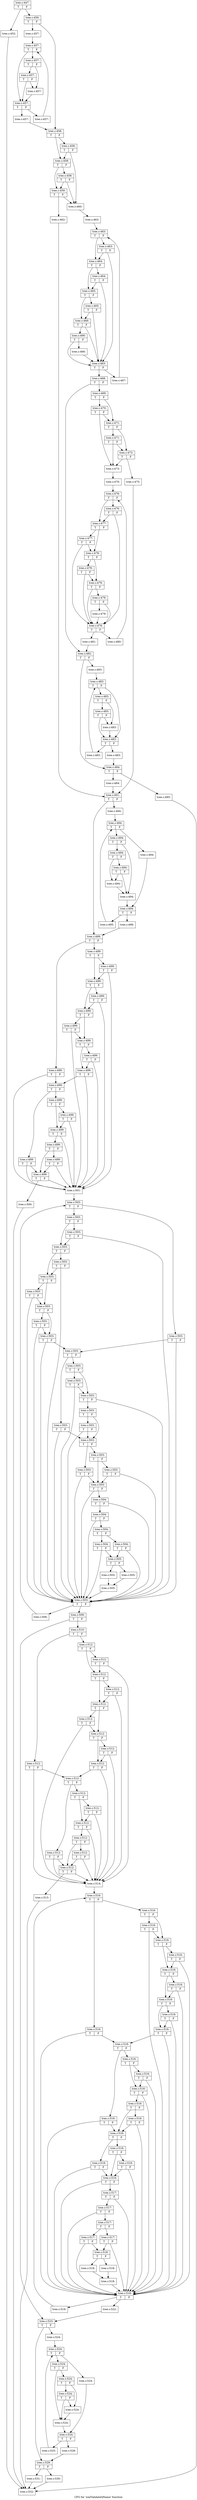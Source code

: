 digraph "CFG for 'xmlValidateQName' function" {
	label="CFG for 'xmlValidateQName' function";

	Node0x55ad0b8f94b0 [shape=record,label="{tree.c:447:|{<s0>T|<s1>F}}"];
	Node0x55ad0b8f94b0 -> Node0x55ad0b9396b0;
	Node0x55ad0b8f94b0 -> Node0x55ad0b939700;
	Node0x55ad0b9396b0 [shape=record,label="{tree.c:452:}"];
	Node0x55ad0b9396b0 -> Node0x55ad0b937bc0;
	Node0x55ad0b939700 [shape=record,label="{tree.c:456:|{<s0>T|<s1>F}}"];
	Node0x55ad0b939700 -> Node0x55ad0b939b30;
	Node0x55ad0b939700 -> Node0x55ad0b939b80;
	Node0x55ad0b939b30 [shape=record,label="{tree.c:457:}"];
	Node0x55ad0b939b30 -> Node0x55ad0b939da0;
	Node0x55ad0b939da0 [shape=record,label="{tree.c:457:|{<s0>T|<s1>F}}"];
	Node0x55ad0b939da0 -> Node0x55ad0b93a040;
	Node0x55ad0b939da0 -> Node0x55ad0b93a0e0;
	Node0x55ad0b93a0e0 [shape=record,label="{tree.c:457:|{<s0>T|<s1>F}}"];
	Node0x55ad0b93a0e0 -> Node0x55ad0b93a340;
	Node0x55ad0b93a0e0 -> Node0x55ad0b93a090;
	Node0x55ad0b93a340 [shape=record,label="{tree.c:457:|{<s0>T|<s1>F}}"];
	Node0x55ad0b93a340 -> Node0x55ad0b93a040;
	Node0x55ad0b93a340 -> Node0x55ad0b93a090;
	Node0x55ad0b93a090 [shape=record,label="{tree.c:457:}"];
	Node0x55ad0b93a090 -> Node0x55ad0b93a040;
	Node0x55ad0b93a040 [shape=record,label="{tree.c:457:|{<s0>T|<s1>F}}"];
	Node0x55ad0b93a040 -> Node0x55ad0b93a770;
	Node0x55ad0b93a040 -> Node0x55ad0b939fc0;
	Node0x55ad0b93a770 [shape=record,label="{tree.c:457:}"];
	Node0x55ad0b93a770 -> Node0x55ad0b939da0;
	Node0x55ad0b939fc0 [shape=record,label="{tree.c:457:}"];
	Node0x55ad0b939fc0 -> Node0x55ad0b939b80;
	Node0x55ad0b939b80 [shape=record,label="{tree.c:458:|{<s0>T|<s1>F}}"];
	Node0x55ad0b939b80 -> Node0x55ad0b93af40;
	Node0x55ad0b939b80 -> Node0x55ad0b93aec0;
	Node0x55ad0b93af40 [shape=record,label="{tree.c:458:|{<s0>T|<s1>F}}"];
	Node0x55ad0b93af40 -> Node0x55ad0b93ad50;
	Node0x55ad0b93af40 -> Node0x55ad0b93aec0;
	Node0x55ad0b93aec0 [shape=record,label="{tree.c:458:|{<s0>T|<s1>F}}"];
	Node0x55ad0b93aec0 -> Node0x55ad0b9334f0;
	Node0x55ad0b93aec0 -> Node0x55ad0b93ae40;
	Node0x55ad0b9334f0 [shape=record,label="{tree.c:458:|{<s0>T|<s1>F}}"];
	Node0x55ad0b9334f0 -> Node0x55ad0b93ad50;
	Node0x55ad0b9334f0 -> Node0x55ad0b93ae40;
	Node0x55ad0b93ae40 [shape=record,label="{tree.c:459:|{<s0>T|<s1>F}}"];
	Node0x55ad0b93ae40 -> Node0x55ad0b93ad50;
	Node0x55ad0b93ae40 -> Node0x55ad0b93adf0;
	Node0x55ad0b93ad50 [shape=record,label="{tree.c:460:}"];
	Node0x55ad0b93ad50 -> Node0x55ad0b93ada0;
	Node0x55ad0b93adf0 [shape=record,label="{tree.c:462:}"];
	Node0x55ad0b93adf0 -> Node0x55ad0b934850;
	Node0x55ad0b93ada0 [shape=record,label="{tree.c:463:}"];
	Node0x55ad0b93ada0 -> Node0x55ad0b934990;
	Node0x55ad0b934990 [shape=record,label="{tree.c:463:|{<s0>T|<s1>F}}"];
	Node0x55ad0b934990 -> Node0x55ad0b934ed0;
	Node0x55ad0b934990 -> Node0x55ad0b934e50;
	Node0x55ad0b934ed0 [shape=record,label="{tree.c:463:|{<s0>T|<s1>F}}"];
	Node0x55ad0b934ed0 -> Node0x55ad0b934c30;
	Node0x55ad0b934ed0 -> Node0x55ad0b934e50;
	Node0x55ad0b934e50 [shape=record,label="{tree.c:464:|{<s0>T|<s1>F}}"];
	Node0x55ad0b934e50 -> Node0x55ad0b935490;
	Node0x55ad0b934e50 -> Node0x55ad0b934dd0;
	Node0x55ad0b935490 [shape=record,label="{tree.c:464:|{<s0>T|<s1>F}}"];
	Node0x55ad0b935490 -> Node0x55ad0b934c30;
	Node0x55ad0b935490 -> Node0x55ad0b934dd0;
	Node0x55ad0b934dd0 [shape=record,label="{tree.c:465:|{<s0>T|<s1>F}}"];
	Node0x55ad0b934dd0 -> Node0x55ad0b935af0;
	Node0x55ad0b934dd0 -> Node0x55ad0b934d50;
	Node0x55ad0b935af0 [shape=record,label="{tree.c:465:|{<s0>T|<s1>F}}"];
	Node0x55ad0b935af0 -> Node0x55ad0b934c30;
	Node0x55ad0b935af0 -> Node0x55ad0b934d50;
	Node0x55ad0b934d50 [shape=record,label="{tree.c:466:|{<s0>T|<s1>F}}"];
	Node0x55ad0b934d50 -> Node0x55ad0b934c30;
	Node0x55ad0b934d50 -> Node0x55ad0b934cd0;
	Node0x55ad0b934cd0 [shape=record,label="{tree.c:466:|{<s0>T|<s1>F}}"];
	Node0x55ad0b934cd0 -> Node0x55ad0b934c30;
	Node0x55ad0b934cd0 -> Node0x55ad0b934c80;
	Node0x55ad0b934c80 [shape=record,label="{tree.c:466:}"];
	Node0x55ad0b934c80 -> Node0x55ad0b934c30;
	Node0x55ad0b934c30 [shape=record,label="{tree.c:463:|{<s0>T|<s1>F}}"];
	Node0x55ad0b934c30 -> Node0x55ad0b936730;
	Node0x55ad0b934c30 -> Node0x55ad0b934bb0;
	Node0x55ad0b936730 [shape=record,label="{tree.c:467:}"];
	Node0x55ad0b936730 -> Node0x55ad0b934990;
	Node0x55ad0b934bb0 [shape=record,label="{tree.c:468:|{<s0>T|<s1>F}}"];
	Node0x55ad0b934bb0 -> Node0x55ad0b936e10;
	Node0x55ad0b934bb0 -> Node0x55ad0b936e60;
	Node0x55ad0b936e10 [shape=record,label="{tree.c:469:|{<s0>T|<s1>F}}"];
	Node0x55ad0b936e10 -> Node0x55ad0b925560;
	Node0x55ad0b936e10 -> Node0x55ad0b9254e0;
	Node0x55ad0b925560 [shape=record,label="{tree.c:470:|{<s0>T|<s1>F}}"];
	Node0x55ad0b925560 -> Node0x55ad0b925370;
	Node0x55ad0b925560 -> Node0x55ad0b9254e0;
	Node0x55ad0b9254e0 [shape=record,label="{tree.c:471:|{<s0>T|<s1>F}}"];
	Node0x55ad0b9254e0 -> Node0x55ad0b925c20;
	Node0x55ad0b9254e0 -> Node0x55ad0b925460;
	Node0x55ad0b925c20 [shape=record,label="{tree.c:471:|{<s0>T|<s1>F}}"];
	Node0x55ad0b925c20 -> Node0x55ad0b925370;
	Node0x55ad0b925c20 -> Node0x55ad0b925460;
	Node0x55ad0b925460 [shape=record,label="{tree.c:472:|{<s0>T|<s1>F}}"];
	Node0x55ad0b925460 -> Node0x55ad0b925370;
	Node0x55ad0b925460 -> Node0x55ad0b925410;
	Node0x55ad0b925370 [shape=record,label="{tree.c:473:}"];
	Node0x55ad0b925370 -> Node0x55ad0b9253c0;
	Node0x55ad0b925410 [shape=record,label="{tree.c:475:}"];
	Node0x55ad0b925410 -> Node0x55ad0b934850;
	Node0x55ad0b9253c0 [shape=record,label="{tree.c:476:}"];
	Node0x55ad0b9253c0 -> Node0x55ad0b926860;
	Node0x55ad0b926860 [shape=record,label="{tree.c:476:|{<s0>T|<s1>F}}"];
	Node0x55ad0b926860 -> Node0x55ad0b926da0;
	Node0x55ad0b926860 -> Node0x55ad0b926d20;
	Node0x55ad0b926da0 [shape=record,label="{tree.c:476:|{<s0>T|<s1>F}}"];
	Node0x55ad0b926da0 -> Node0x55ad0b926b00;
	Node0x55ad0b926da0 -> Node0x55ad0b926d20;
	Node0x55ad0b926d20 [shape=record,label="{tree.c:477:|{<s0>T|<s1>F}}"];
	Node0x55ad0b926d20 -> Node0x55ad0b927360;
	Node0x55ad0b926d20 -> Node0x55ad0b926ca0;
	Node0x55ad0b927360 [shape=record,label="{tree.c:477:|{<s0>T|<s1>F}}"];
	Node0x55ad0b927360 -> Node0x55ad0b926b00;
	Node0x55ad0b927360 -> Node0x55ad0b926ca0;
	Node0x55ad0b926ca0 [shape=record,label="{tree.c:478:|{<s0>T|<s1>F}}"];
	Node0x55ad0b926ca0 -> Node0x55ad0b9279c0;
	Node0x55ad0b926ca0 -> Node0x55ad0b926c20;
	Node0x55ad0b9279c0 [shape=record,label="{tree.c:478:|{<s0>T|<s1>F}}"];
	Node0x55ad0b9279c0 -> Node0x55ad0b926b00;
	Node0x55ad0b9279c0 -> Node0x55ad0b926c20;
	Node0x55ad0b926c20 [shape=record,label="{tree.c:479:|{<s0>T|<s1>F}}"];
	Node0x55ad0b926c20 -> Node0x55ad0b926b00;
	Node0x55ad0b926c20 -> Node0x55ad0b926ba0;
	Node0x55ad0b926ba0 [shape=record,label="{tree.c:479:|{<s0>T|<s1>F}}"];
	Node0x55ad0b926ba0 -> Node0x55ad0b926b00;
	Node0x55ad0b926ba0 -> Node0x55ad0b926b50;
	Node0x55ad0b926b50 [shape=record,label="{tree.c:479:}"];
	Node0x55ad0b926b50 -> Node0x55ad0b926b00;
	Node0x55ad0b926b00 [shape=record,label="{tree.c:476:|{<s0>T|<s1>F}}"];
	Node0x55ad0b926b00 -> Node0x55ad0b928600;
	Node0x55ad0b926b00 -> Node0x55ad0b926a80;
	Node0x55ad0b928600 [shape=record,label="{tree.c:480:}"];
	Node0x55ad0b928600 -> Node0x55ad0b926860;
	Node0x55ad0b926a80 [shape=record,label="{tree.c:481:}"];
	Node0x55ad0b926a80 -> Node0x55ad0b936e60;
	Node0x55ad0b936e60 [shape=record,label="{tree.c:482:|{<s0>T|<s1>F}}"];
	Node0x55ad0b936e60 -> Node0x55ad0b928e30;
	Node0x55ad0b936e60 -> Node0x55ad0b928e80;
	Node0x55ad0b928e30 [shape=record,label="{tree.c:483:}"];
	Node0x55ad0b928e30 -> Node0x55ad0b9290a0;
	Node0x55ad0b9290a0 [shape=record,label="{tree.c:483:|{<s0>T|<s1>F}}"];
	Node0x55ad0b9290a0 -> Node0x55ad0b929340;
	Node0x55ad0b9290a0 -> Node0x55ad0b9293e0;
	Node0x55ad0b9293e0 [shape=record,label="{tree.c:483:|{<s0>T|<s1>F}}"];
	Node0x55ad0b9293e0 -> Node0x55ad0b929640;
	Node0x55ad0b9293e0 -> Node0x55ad0b929390;
	Node0x55ad0b929640 [shape=record,label="{tree.c:483:|{<s0>T|<s1>F}}"];
	Node0x55ad0b929640 -> Node0x55ad0b929340;
	Node0x55ad0b929640 -> Node0x55ad0b929390;
	Node0x55ad0b929390 [shape=record,label="{tree.c:483:}"];
	Node0x55ad0b929390 -> Node0x55ad0b929340;
	Node0x55ad0b929340 [shape=record,label="{tree.c:483:|{<s0>T|<s1>F}}"];
	Node0x55ad0b929340 -> Node0x55ad0b929a70;
	Node0x55ad0b929340 -> Node0x55ad0b9292c0;
	Node0x55ad0b929a70 [shape=record,label="{tree.c:483:}"];
	Node0x55ad0b929a70 -> Node0x55ad0b9290a0;
	Node0x55ad0b9292c0 [shape=record,label="{tree.c:483:}"];
	Node0x55ad0b9292c0 -> Node0x55ad0b928e80;
	Node0x55ad0b928e80 [shape=record,label="{tree.c:484:|{<s0>T|<s1>F}}"];
	Node0x55ad0b928e80 -> Node0x55ad0b92a050;
	Node0x55ad0b928e80 -> Node0x55ad0b92a0a0;
	Node0x55ad0b92a050 [shape=record,label="{tree.c:485:}"];
	Node0x55ad0b92a050 -> Node0x55ad0b937bc0;
	Node0x55ad0b92a0a0 [shape=record,label="{tree.c:484:}"];
	Node0x55ad0b92a0a0 -> Node0x55ad0b934850;
	Node0x55ad0b934850 [shape=record,label="{tree.c:491:|{<s0>T|<s1>F}}"];
	Node0x55ad0b934850 -> Node0x55ad0b92aa20;
	Node0x55ad0b934850 -> Node0x55ad0b92aa70;
	Node0x55ad0b92aa20 [shape=record,label="{tree.c:494:}"];
	Node0x55ad0b92aa20 -> Node0x55ad0b92ad00;
	Node0x55ad0b92ad00 [shape=record,label="{tree.c:494:|{<s0>T|<s1>F}}"];
	Node0x55ad0b92ad00 -> Node0x55ad0b92afa0;
	Node0x55ad0b92ad00 -> Node0x55ad0b92aff0;
	Node0x55ad0b92afa0 [shape=record,label="{tree.c:494:|{<s0>T|<s1>F}}"];
	Node0x55ad0b92afa0 -> Node0x55ad0b92b1e0;
	Node0x55ad0b92afa0 -> Node0x55ad0b92b280;
	Node0x55ad0b92b280 [shape=record,label="{tree.c:494:|{<s0>T|<s1>F}}"];
	Node0x55ad0b92b280 -> Node0x55ad0b92b3c0;
	Node0x55ad0b92b280 -> Node0x55ad0b92b230;
	Node0x55ad0b92b3c0 [shape=record,label="{tree.c:494:|{<s0>T|<s1>F}}"];
	Node0x55ad0b92b3c0 -> Node0x55ad0b92b1e0;
	Node0x55ad0b92b3c0 -> Node0x55ad0b92b230;
	Node0x55ad0b92b230 [shape=record,label="{tree.c:494:}"];
	Node0x55ad0b92b230 -> Node0x55ad0b92b1e0;
	Node0x55ad0b92b1e0 [shape=record,label="{tree.c:494:}"];
	Node0x55ad0b92b1e0 -> Node0x55ad0b92b040;
	Node0x55ad0b92aff0 [shape=record,label="{tree.c:494:}"];
	Node0x55ad0b92aff0 -> Node0x55ad0b92b040;
	Node0x55ad0b92b040 [shape=record,label="{tree.c:494:|{<s0>T|<s1>F}}"];
	Node0x55ad0b92b040 -> Node0x55ad0b92baf0;
	Node0x55ad0b92b040 -> Node0x55ad0b92af20;
	Node0x55ad0b92baf0 [shape=record,label="{tree.c:495:}"];
	Node0x55ad0b92baf0 -> Node0x55ad0b92ad00;
	Node0x55ad0b92af20 [shape=record,label="{tree.c:498:}"];
	Node0x55ad0b92af20 -> Node0x55ad0b92aa70;
	Node0x55ad0b92aa70 [shape=record,label="{tree.c:499:|{<s0>T|<s1>F}}"];
	Node0x55ad0b92aa70 -> Node0x55ad0b92c4c0;
	Node0x55ad0b92aa70 -> Node0x55ad0b92c510;
	Node0x55ad0b92c4c0 [shape=record,label="{tree.c:499:|{<s0>T|<s1>F}}"];
	Node0x55ad0b92c4c0 -> Node0x55ad0b92c870;
	Node0x55ad0b92c4c0 -> Node0x55ad0b92c820;
	Node0x55ad0b92c870 [shape=record,label="{tree.c:499:|{<s0>T|<s1>F}}"];
	Node0x55ad0b92c870 -> Node0x55ad0b92c370;
	Node0x55ad0b92c870 -> Node0x55ad0b92c820;
	Node0x55ad0b92c820 [shape=record,label="{tree.c:499:|{<s0>T|<s1>F}}"];
	Node0x55ad0b92c820 -> Node0x55ad0b92cba0;
	Node0x55ad0b92c820 -> Node0x55ad0b92c7d0;
	Node0x55ad0b92cba0 [shape=record,label="{tree.c:499:|{<s0>T|<s1>F}}"];
	Node0x55ad0b92cba0 -> Node0x55ad0b92c370;
	Node0x55ad0b92cba0 -> Node0x55ad0b92c7d0;
	Node0x55ad0b92c7d0 [shape=record,label="{tree.c:499:|{<s0>T|<s1>F}}"];
	Node0x55ad0b92c7d0 -> Node0x55ad0b92ced0;
	Node0x55ad0b92c7d0 -> Node0x55ad0b92c780;
	Node0x55ad0b92ced0 [shape=record,label="{tree.c:499:|{<s0>T|<s1>F}}"];
	Node0x55ad0b92ced0 -> Node0x55ad0b92c370;
	Node0x55ad0b92ced0 -> Node0x55ad0b92c780;
	Node0x55ad0b92c780 [shape=record,label="{tree.c:499:|{<s0>T|<s1>F}}"];
	Node0x55ad0b92c780 -> Node0x55ad0b92d200;
	Node0x55ad0b92c780 -> Node0x55ad0b92c730;
	Node0x55ad0b92d200 [shape=record,label="{tree.c:499:|{<s0>T|<s1>F}}"];
	Node0x55ad0b92d200 -> Node0x55ad0b92c370;
	Node0x55ad0b92d200 -> Node0x55ad0b92c730;
	Node0x55ad0b92c730 [shape=record,label="{tree.c:499:|{<s0>T|<s1>F}}"];
	Node0x55ad0b92c730 -> Node0x55ad0b92c370;
	Node0x55ad0b92c730 -> Node0x55ad0b92c440;
	Node0x55ad0b92c510 [shape=record,label="{tree.c:499:|{<s0>T|<s1>F}}"];
	Node0x55ad0b92c510 -> Node0x55ad0b92c370;
	Node0x55ad0b92c510 -> Node0x55ad0b92c440;
	Node0x55ad0b92c440 [shape=record,label="{tree.c:499:|{<s0>T|<s1>F}}"];
	Node0x55ad0b92c440 -> Node0x55ad0b92d7b0;
	Node0x55ad0b92c440 -> Node0x55ad0b92d800;
	Node0x55ad0b92d7b0 [shape=record,label="{tree.c:499:|{<s0>T|<s1>F}}"];
	Node0x55ad0b92d7b0 -> Node0x55ad0b92c370;
	Node0x55ad0b92d7b0 -> Node0x55ad0b92c3c0;
	Node0x55ad0b92d800 [shape=record,label="{tree.c:499:|{<s0>T|<s1>F}}"];
	Node0x55ad0b92d800 -> Node0x55ad0b92db50;
	Node0x55ad0b92d800 -> Node0x55ad0b92db00;
	Node0x55ad0b92db50 [shape=record,label="{tree.c:499:|{<s0>T|<s1>F}}"];
	Node0x55ad0b92db50 -> Node0x55ad0b92c370;
	Node0x55ad0b92db50 -> Node0x55ad0b92db00;
	Node0x55ad0b92db00 [shape=record,label="{tree.c:499:|{<s0>T|<s1>F}}"];
	Node0x55ad0b92db00 -> Node0x55ad0b92c370;
	Node0x55ad0b92db00 -> Node0x55ad0b92dab0;
	Node0x55ad0b92dab0 [shape=record,label="{tree.c:499:|{<s0>T|<s1>F}}"];
	Node0x55ad0b92dab0 -> Node0x55ad0b92dff0;
	Node0x55ad0b92dab0 -> Node0x55ad0b92c3c0;
	Node0x55ad0b92dff0 [shape=record,label="{tree.c:499:|{<s0>T|<s1>F}}"];
	Node0x55ad0b92dff0 -> Node0x55ad0b92c370;
	Node0x55ad0b92dff0 -> Node0x55ad0b92c3c0;
	Node0x55ad0b92c3c0 [shape=record,label="{tree.c:499:|{<s0>T|<s1>F}}"];
	Node0x55ad0b92c3c0 -> Node0x55ad0b92c320;
	Node0x55ad0b92c3c0 -> Node0x55ad0b92c370;
	Node0x55ad0b92c320 [shape=record,label="{tree.c:500:}"];
	Node0x55ad0b92c320 -> Node0x55ad0b937bc0;
	Node0x55ad0b92c370 [shape=record,label="{tree.c:501:}"];
	Node0x55ad0b92c370 -> Node0x55ad0b8fb180;
	Node0x55ad0b8fb180 [shape=record,label="{tree.c:503:|{<s0>T|<s1>F}}"];
	Node0x55ad0b8fb180 -> Node0x55ad0b8fb7c0;
	Node0x55ad0b8fb180 -> Node0x55ad0b8fb810;
	Node0x55ad0b8fb7c0 [shape=record,label="{tree.c:503:|{<s0>T|<s1>F}}"];
	Node0x55ad0b8fb7c0 -> Node0x55ad0b8fbaf0;
	Node0x55ad0b8fb7c0 -> Node0x55ad0b8fbaa0;
	Node0x55ad0b8fbaf0 [shape=record,label="{tree.c:503:|{<s0>T|<s1>F}}"];
	Node0x55ad0b8fbaf0 -> Node0x55ad0b8fb420;
	Node0x55ad0b8fbaf0 -> Node0x55ad0b8fbaa0;
	Node0x55ad0b8fbaa0 [shape=record,label="{tree.c:503:|{<s0>T|<s1>F}}"];
	Node0x55ad0b8fbaa0 -> Node0x55ad0b8fbda0;
	Node0x55ad0b8fbaa0 -> Node0x55ad0b8fba50;
	Node0x55ad0b8fbda0 [shape=record,label="{tree.c:503:|{<s0>T|<s1>F}}"];
	Node0x55ad0b8fbda0 -> Node0x55ad0b8fb420;
	Node0x55ad0b8fbda0 -> Node0x55ad0b8fba50;
	Node0x55ad0b8fba50 [shape=record,label="{tree.c:503:|{<s0>T|<s1>F}}"];
	Node0x55ad0b8fba50 -> Node0x55ad0b8fc0d0;
	Node0x55ad0b8fba50 -> Node0x55ad0b8fba00;
	Node0x55ad0b8fc0d0 [shape=record,label="{tree.c:503:|{<s0>T|<s1>F}}"];
	Node0x55ad0b8fc0d0 -> Node0x55ad0b8fb420;
	Node0x55ad0b8fc0d0 -> Node0x55ad0b8fba00;
	Node0x55ad0b8fba00 [shape=record,label="{tree.c:503:|{<s0>T|<s1>F}}"];
	Node0x55ad0b8fba00 -> Node0x55ad0b8fc400;
	Node0x55ad0b8fba00 -> Node0x55ad0b8fb9b0;
	Node0x55ad0b8fc400 [shape=record,label="{tree.c:503:|{<s0>T|<s1>F}}"];
	Node0x55ad0b8fc400 -> Node0x55ad0b8fb420;
	Node0x55ad0b8fc400 -> Node0x55ad0b8fb9b0;
	Node0x55ad0b8fb9b0 [shape=record,label="{tree.c:503:|{<s0>T|<s1>F}}"];
	Node0x55ad0b8fb9b0 -> Node0x55ad0b8fb420;
	Node0x55ad0b8fb9b0 -> Node0x55ad0b8fb740;
	Node0x55ad0b8fb810 [shape=record,label="{tree.c:503:|{<s0>T|<s1>F}}"];
	Node0x55ad0b8fb810 -> Node0x55ad0b8fb420;
	Node0x55ad0b8fb810 -> Node0x55ad0b8fb740;
	Node0x55ad0b8fb740 [shape=record,label="{tree.c:503:|{<s0>T|<s1>F}}"];
	Node0x55ad0b8fb740 -> Node0x55ad0b8fc9b0;
	Node0x55ad0b8fb740 -> Node0x55ad0b8fca00;
	Node0x55ad0b8fc9b0 [shape=record,label="{tree.c:503:|{<s0>T|<s1>F}}"];
	Node0x55ad0b8fc9b0 -> Node0x55ad0b8fb420;
	Node0x55ad0b8fc9b0 -> Node0x55ad0b8fb6c0;
	Node0x55ad0b8fca00 [shape=record,label="{tree.c:503:|{<s0>T|<s1>F}}"];
	Node0x55ad0b8fca00 -> Node0x55ad0b8fcd50;
	Node0x55ad0b8fca00 -> Node0x55ad0b8fcd00;
	Node0x55ad0b8fcd50 [shape=record,label="{tree.c:503:|{<s0>T|<s1>F}}"];
	Node0x55ad0b8fcd50 -> Node0x55ad0b8fb420;
	Node0x55ad0b8fcd50 -> Node0x55ad0b8fcd00;
	Node0x55ad0b8fcd00 [shape=record,label="{tree.c:503:|{<s0>T|<s1>F}}"];
	Node0x55ad0b8fcd00 -> Node0x55ad0b8fb420;
	Node0x55ad0b8fcd00 -> Node0x55ad0b8fccb0;
	Node0x55ad0b8fccb0 [shape=record,label="{tree.c:503:|{<s0>T|<s1>F}}"];
	Node0x55ad0b8fccb0 -> Node0x55ad0b93b8c0;
	Node0x55ad0b8fccb0 -> Node0x55ad0b8fb6c0;
	Node0x55ad0b93b8c0 [shape=record,label="{tree.c:503:|{<s0>T|<s1>F}}"];
	Node0x55ad0b93b8c0 -> Node0x55ad0b8fb420;
	Node0x55ad0b93b8c0 -> Node0x55ad0b8fb6c0;
	Node0x55ad0b8fb6c0 [shape=record,label="{tree.c:503:|{<s0>T|<s1>F}}"];
	Node0x55ad0b8fb6c0 -> Node0x55ad0b93bbf0;
	Node0x55ad0b8fb6c0 -> Node0x55ad0b93bc40;
	Node0x55ad0b93bbf0 [shape=record,label="{tree.c:503:|{<s0>T|<s1>F}}"];
	Node0x55ad0b93bbf0 -> Node0x55ad0b93be30;
	Node0x55ad0b93bbf0 -> Node0x55ad0b8fb640;
	Node0x55ad0b93be30 [shape=record,label="{tree.c:503:|{<s0>T|<s1>F}}"];
	Node0x55ad0b93be30 -> Node0x55ad0b8fb420;
	Node0x55ad0b93be30 -> Node0x55ad0b8fb640;
	Node0x55ad0b93bc40 [shape=record,label="{tree.c:503:|{<s0>T|<s1>F}}"];
	Node0x55ad0b93bc40 -> Node0x55ad0b8fb420;
	Node0x55ad0b93bc40 -> Node0x55ad0b8fb640;
	Node0x55ad0b8fb640 [shape=record,label="{tree.c:503:|{<s0>T|<s1>F}}"];
	Node0x55ad0b8fb640 -> Node0x55ad0b8fb420;
	Node0x55ad0b8fb640 -> Node0x55ad0b8fb5c0;
	Node0x55ad0b8fb5c0 [shape=record,label="{tree.c:504:|{<s0>T|<s1>F}}"];
	Node0x55ad0b8fb5c0 -> Node0x55ad0b8fb420;
	Node0x55ad0b8fb5c0 -> Node0x55ad0b8fb540;
	Node0x55ad0b8fb540 [shape=record,label="{tree.c:504:|{<s0>T|<s1>F}}"];
	Node0x55ad0b8fb540 -> Node0x55ad0b8fb420;
	Node0x55ad0b8fb540 -> Node0x55ad0b8fb4c0;
	Node0x55ad0b8fb4c0 [shape=record,label="{tree.c:504:|{<s0>T|<s1>F}}"];
	Node0x55ad0b8fb4c0 -> Node0x55ad0b93c8d0;
	Node0x55ad0b8fb4c0 -> Node0x55ad0b93c920;
	Node0x55ad0b93c8d0 [shape=record,label="{tree.c:504:|{<s0>T|<s1>F}}"];
	Node0x55ad0b93c8d0 -> Node0x55ad0b8fb420;
	Node0x55ad0b93c8d0 -> Node0x55ad0b8fb470;
	Node0x55ad0b93c920 [shape=record,label="{tree.c:504:|{<s0>T|<s1>F}}"];
	Node0x55ad0b93c920 -> Node0x55ad0b8fb420;
	Node0x55ad0b93c920 -> Node0x55ad0b8fb470;
	Node0x55ad0b8fb470 [shape=record,label="{tree.c:505:|{<s0>T|<s1>F}}"];
	Node0x55ad0b8fb470 -> Node0x55ad0b93cd10;
	Node0x55ad0b8fb470 -> Node0x55ad0b93d1d0;
	Node0x55ad0b93cd10 [shape=record,label="{tree.c:505:}"];
	Node0x55ad0b93cd10 -> Node0x55ad0b93d220;
	Node0x55ad0b93d1d0 [shape=record,label="{tree.c:505:}"];
	Node0x55ad0b93d1d0 -> Node0x55ad0b93d220;
	Node0x55ad0b93d220 [shape=record,label="{tree.c:505:}"];
	Node0x55ad0b93d220 -> Node0x55ad0b8fb420;
	Node0x55ad0b8fb420 [shape=record,label="{tree.c:503:|{<s0>T|<s1>F}}"];
	Node0x55ad0b8fb420 -> Node0x55ad0b93d7a0;
	Node0x55ad0b8fb420 -> Node0x55ad0b8fb3a0;
	Node0x55ad0b93d7a0 [shape=record,label="{tree.c:506:}"];
	Node0x55ad0b93d7a0 -> Node0x55ad0b8fb180;
	Node0x55ad0b8fb3a0 [shape=record,label="{tree.c:509:|{<s0>T|<s1>F}}"];
	Node0x55ad0b8fb3a0 -> Node0x55ad0b93deb0;
	Node0x55ad0b8fb3a0 -> Node0x55ad0b93df00;
	Node0x55ad0b93deb0 [shape=record,label="{tree.c:510:|{<s0>T|<s1>F}}"];
	Node0x55ad0b93deb0 -> Node0x55ad0b93e8f0;
	Node0x55ad0b93deb0 -> Node0x55ad0b93e940;
	Node0x55ad0b93e8f0 [shape=record,label="{tree.c:512:|{<s0>T|<s1>F}}"];
	Node0x55ad0b93e8f0 -> Node0x55ad0b93eca0;
	Node0x55ad0b93e8f0 -> Node0x55ad0b93ec50;
	Node0x55ad0b93eca0 [shape=record,label="{tree.c:512:|{<s0>T|<s1>F}}"];
	Node0x55ad0b93eca0 -> Node0x55ad0b93e7a0;
	Node0x55ad0b93eca0 -> Node0x55ad0b93ec50;
	Node0x55ad0b93ec50 [shape=record,label="{tree.c:512:|{<s0>T|<s1>F}}"];
	Node0x55ad0b93ec50 -> Node0x55ad0b93efd0;
	Node0x55ad0b93ec50 -> Node0x55ad0b93ec00;
	Node0x55ad0b93efd0 [shape=record,label="{tree.c:512:|{<s0>T|<s1>F}}"];
	Node0x55ad0b93efd0 -> Node0x55ad0b93e7a0;
	Node0x55ad0b93efd0 -> Node0x55ad0b93ec00;
	Node0x55ad0b93ec00 [shape=record,label="{tree.c:512:|{<s0>T|<s1>F}}"];
	Node0x55ad0b93ec00 -> Node0x55ad0b93f300;
	Node0x55ad0b93ec00 -> Node0x55ad0b93ebb0;
	Node0x55ad0b93f300 [shape=record,label="{tree.c:512:|{<s0>T|<s1>F}}"];
	Node0x55ad0b93f300 -> Node0x55ad0b93e7a0;
	Node0x55ad0b93f300 -> Node0x55ad0b93ebb0;
	Node0x55ad0b93ebb0 [shape=record,label="{tree.c:512:|{<s0>T|<s1>F}}"];
	Node0x55ad0b93ebb0 -> Node0x55ad0b93f630;
	Node0x55ad0b93ebb0 -> Node0x55ad0b93eb60;
	Node0x55ad0b93f630 [shape=record,label="{tree.c:512:|{<s0>T|<s1>F}}"];
	Node0x55ad0b93f630 -> Node0x55ad0b93e7a0;
	Node0x55ad0b93f630 -> Node0x55ad0b93eb60;
	Node0x55ad0b93eb60 [shape=record,label="{tree.c:512:|{<s0>T|<s1>F}}"];
	Node0x55ad0b93eb60 -> Node0x55ad0b93e7a0;
	Node0x55ad0b93eb60 -> Node0x55ad0b93e870;
	Node0x55ad0b93e940 [shape=record,label="{tree.c:512:|{<s0>T|<s1>F}}"];
	Node0x55ad0b93e940 -> Node0x55ad0b93e7a0;
	Node0x55ad0b93e940 -> Node0x55ad0b93e870;
	Node0x55ad0b93e870 [shape=record,label="{tree.c:512:|{<s0>T|<s1>F}}"];
	Node0x55ad0b93e870 -> Node0x55ad0b93fbe0;
	Node0x55ad0b93e870 -> Node0x55ad0b93fc30;
	Node0x55ad0b93fbe0 [shape=record,label="{tree.c:512:|{<s0>T|<s1>F}}"];
	Node0x55ad0b93fbe0 -> Node0x55ad0b93e7a0;
	Node0x55ad0b93fbe0 -> Node0x55ad0b93e7f0;
	Node0x55ad0b93fc30 [shape=record,label="{tree.c:512:|{<s0>T|<s1>F}}"];
	Node0x55ad0b93fc30 -> Node0x55ad0b93ff80;
	Node0x55ad0b93fc30 -> Node0x55ad0b93ff30;
	Node0x55ad0b93ff80 [shape=record,label="{tree.c:512:|{<s0>T|<s1>F}}"];
	Node0x55ad0b93ff80 -> Node0x55ad0b93e7a0;
	Node0x55ad0b93ff80 -> Node0x55ad0b93ff30;
	Node0x55ad0b93ff30 [shape=record,label="{tree.c:512:|{<s0>T|<s1>F}}"];
	Node0x55ad0b93ff30 -> Node0x55ad0b93e7a0;
	Node0x55ad0b93ff30 -> Node0x55ad0b93fee0;
	Node0x55ad0b93fee0 [shape=record,label="{tree.c:512:|{<s0>T|<s1>F}}"];
	Node0x55ad0b93fee0 -> Node0x55ad0b940420;
	Node0x55ad0b93fee0 -> Node0x55ad0b93e7f0;
	Node0x55ad0b940420 [shape=record,label="{tree.c:512:|{<s0>T|<s1>F}}"];
	Node0x55ad0b940420 -> Node0x55ad0b93e7a0;
	Node0x55ad0b940420 -> Node0x55ad0b93e7f0;
	Node0x55ad0b93e7f0 [shape=record,label="{tree.c:512:|{<s0>T|<s1>F}}"];
	Node0x55ad0b93e7f0 -> Node0x55ad0b93e750;
	Node0x55ad0b93e7f0 -> Node0x55ad0b93e7a0;
	Node0x55ad0b93e750 [shape=record,label="{tree.c:513:}"];
	Node0x55ad0b93e750 -> Node0x55ad0b937bc0;
	Node0x55ad0b93e7a0 [shape=record,label="{tree.c:514:}"];
	Node0x55ad0b93e7a0 -> Node0x55ad0b940fe0;
	Node0x55ad0b940fe0 [shape=record,label="{tree.c:516:|{<s0>T|<s1>F}}"];
	Node0x55ad0b940fe0 -> Node0x55ad0b941620;
	Node0x55ad0b940fe0 -> Node0x55ad0b941670;
	Node0x55ad0b941620 [shape=record,label="{tree.c:516:|{<s0>T|<s1>F}}"];
	Node0x55ad0b941620 -> Node0x55ad0b941950;
	Node0x55ad0b941620 -> Node0x55ad0b941900;
	Node0x55ad0b941950 [shape=record,label="{tree.c:516:|{<s0>T|<s1>F}}"];
	Node0x55ad0b941950 -> Node0x55ad0b941280;
	Node0x55ad0b941950 -> Node0x55ad0b941900;
	Node0x55ad0b941900 [shape=record,label="{tree.c:516:|{<s0>T|<s1>F}}"];
	Node0x55ad0b941900 -> Node0x55ad0b941c00;
	Node0x55ad0b941900 -> Node0x55ad0b9418b0;
	Node0x55ad0b941c00 [shape=record,label="{tree.c:516:|{<s0>T|<s1>F}}"];
	Node0x55ad0b941c00 -> Node0x55ad0b941280;
	Node0x55ad0b941c00 -> Node0x55ad0b9418b0;
	Node0x55ad0b9418b0 [shape=record,label="{tree.c:516:|{<s0>T|<s1>F}}"];
	Node0x55ad0b9418b0 -> Node0x55ad0b941f30;
	Node0x55ad0b9418b0 -> Node0x55ad0b941860;
	Node0x55ad0b941f30 [shape=record,label="{tree.c:516:|{<s0>T|<s1>F}}"];
	Node0x55ad0b941f30 -> Node0x55ad0b941280;
	Node0x55ad0b941f30 -> Node0x55ad0b941860;
	Node0x55ad0b941860 [shape=record,label="{tree.c:516:|{<s0>T|<s1>F}}"];
	Node0x55ad0b941860 -> Node0x55ad0b942260;
	Node0x55ad0b941860 -> Node0x55ad0b941810;
	Node0x55ad0b942260 [shape=record,label="{tree.c:516:|{<s0>T|<s1>F}}"];
	Node0x55ad0b942260 -> Node0x55ad0b941280;
	Node0x55ad0b942260 -> Node0x55ad0b941810;
	Node0x55ad0b941810 [shape=record,label="{tree.c:516:|{<s0>T|<s1>F}}"];
	Node0x55ad0b941810 -> Node0x55ad0b941280;
	Node0x55ad0b941810 -> Node0x55ad0b9415a0;
	Node0x55ad0b941670 [shape=record,label="{tree.c:516:|{<s0>T|<s1>F}}"];
	Node0x55ad0b941670 -> Node0x55ad0b941280;
	Node0x55ad0b941670 -> Node0x55ad0b9415a0;
	Node0x55ad0b9415a0 [shape=record,label="{tree.c:516:|{<s0>T|<s1>F}}"];
	Node0x55ad0b9415a0 -> Node0x55ad0b9428b0;
	Node0x55ad0b9415a0 -> Node0x55ad0b942900;
	Node0x55ad0b9428b0 [shape=record,label="{tree.c:516:|{<s0>T|<s1>F}}"];
	Node0x55ad0b9428b0 -> Node0x55ad0b941280;
	Node0x55ad0b9428b0 -> Node0x55ad0b941520;
	Node0x55ad0b942900 [shape=record,label="{tree.c:516:|{<s0>T|<s1>F}}"];
	Node0x55ad0b942900 -> Node0x55ad0b942c50;
	Node0x55ad0b942900 -> Node0x55ad0b942c00;
	Node0x55ad0b942c50 [shape=record,label="{tree.c:516:|{<s0>T|<s1>F}}"];
	Node0x55ad0b942c50 -> Node0x55ad0b941280;
	Node0x55ad0b942c50 -> Node0x55ad0b942c00;
	Node0x55ad0b942c00 [shape=record,label="{tree.c:516:|{<s0>T|<s1>F}}"];
	Node0x55ad0b942c00 -> Node0x55ad0b941280;
	Node0x55ad0b942c00 -> Node0x55ad0b942bb0;
	Node0x55ad0b942bb0 [shape=record,label="{tree.c:516:|{<s0>T|<s1>F}}"];
	Node0x55ad0b942bb0 -> Node0x55ad0b9430f0;
	Node0x55ad0b942bb0 -> Node0x55ad0b941520;
	Node0x55ad0b9430f0 [shape=record,label="{tree.c:516:|{<s0>T|<s1>F}}"];
	Node0x55ad0b9430f0 -> Node0x55ad0b941280;
	Node0x55ad0b9430f0 -> Node0x55ad0b941520;
	Node0x55ad0b941520 [shape=record,label="{tree.c:516:|{<s0>T|<s1>F}}"];
	Node0x55ad0b941520 -> Node0x55ad0b943420;
	Node0x55ad0b941520 -> Node0x55ad0b943470;
	Node0x55ad0b943420 [shape=record,label="{tree.c:516:|{<s0>T|<s1>F}}"];
	Node0x55ad0b943420 -> Node0x55ad0b943660;
	Node0x55ad0b943420 -> Node0x55ad0b9414a0;
	Node0x55ad0b943660 [shape=record,label="{tree.c:516:|{<s0>T|<s1>F}}"];
	Node0x55ad0b943660 -> Node0x55ad0b941280;
	Node0x55ad0b943660 -> Node0x55ad0b9414a0;
	Node0x55ad0b943470 [shape=record,label="{tree.c:516:|{<s0>T|<s1>F}}"];
	Node0x55ad0b943470 -> Node0x55ad0b941280;
	Node0x55ad0b943470 -> Node0x55ad0b9414a0;
	Node0x55ad0b9414a0 [shape=record,label="{tree.c:516:|{<s0>T|<s1>F}}"];
	Node0x55ad0b9414a0 -> Node0x55ad0b941280;
	Node0x55ad0b9414a0 -> Node0x55ad0b941420;
	Node0x55ad0b941420 [shape=record,label="{tree.c:517:|{<s0>T|<s1>F}}"];
	Node0x55ad0b941420 -> Node0x55ad0b941280;
	Node0x55ad0b941420 -> Node0x55ad0b9413a0;
	Node0x55ad0b9413a0 [shape=record,label="{tree.c:517:|{<s0>T|<s1>F}}"];
	Node0x55ad0b9413a0 -> Node0x55ad0b941280;
	Node0x55ad0b9413a0 -> Node0x55ad0b941320;
	Node0x55ad0b941320 [shape=record,label="{tree.c:517:|{<s0>T|<s1>F}}"];
	Node0x55ad0b941320 -> Node0x55ad0b9441a0;
	Node0x55ad0b941320 -> Node0x55ad0b9441f0;
	Node0x55ad0b9441a0 [shape=record,label="{tree.c:517:|{<s0>T|<s1>F}}"];
	Node0x55ad0b9441a0 -> Node0x55ad0b941280;
	Node0x55ad0b9441a0 -> Node0x55ad0b9412d0;
	Node0x55ad0b9441f0 [shape=record,label="{tree.c:517:|{<s0>T|<s1>F}}"];
	Node0x55ad0b9441f0 -> Node0x55ad0b941280;
	Node0x55ad0b9441f0 -> Node0x55ad0b9412d0;
	Node0x55ad0b9412d0 [shape=record,label="{tree.c:518:|{<s0>T|<s1>F}}"];
	Node0x55ad0b9412d0 -> Node0x55ad0b944680;
	Node0x55ad0b9412d0 -> Node0x55ad0b944a00;
	Node0x55ad0b944680 [shape=record,label="{tree.c:518:}"];
	Node0x55ad0b944680 -> Node0x55ad0b944a50;
	Node0x55ad0b944a00 [shape=record,label="{tree.c:518:}"];
	Node0x55ad0b944a00 -> Node0x55ad0b944a50;
	Node0x55ad0b944a50 [shape=record,label="{tree.c:518:}"];
	Node0x55ad0b944a50 -> Node0x55ad0b941280;
	Node0x55ad0b941280 [shape=record,label="{tree.c:516:|{<s0>T|<s1>F}}"];
	Node0x55ad0b941280 -> Node0x55ad0b945070;
	Node0x55ad0b941280 -> Node0x55ad0b941200;
	Node0x55ad0b945070 [shape=record,label="{tree.c:519:}"];
	Node0x55ad0b945070 -> Node0x55ad0b940fe0;
	Node0x55ad0b941200 [shape=record,label="{tree.c:522:}"];
	Node0x55ad0b941200 -> Node0x55ad0b93df00;
	Node0x55ad0b93df00 [shape=record,label="{tree.c:523:|{<s0>T|<s1>F}}"];
	Node0x55ad0b93df00 -> Node0x55ad0b945870;
	Node0x55ad0b93df00 -> Node0x55ad0b9458c0;
	Node0x55ad0b945870 [shape=record,label="{tree.c:524:}"];
	Node0x55ad0b945870 -> Node0x55ad0b945b50;
	Node0x55ad0b945b50 [shape=record,label="{tree.c:524:|{<s0>T|<s1>F}}"];
	Node0x55ad0b945b50 -> Node0x55ad0b945df0;
	Node0x55ad0b945b50 -> Node0x55ad0b945e40;
	Node0x55ad0b945df0 [shape=record,label="{tree.c:524:|{<s0>T|<s1>F}}"];
	Node0x55ad0b945df0 -> Node0x55ad0b946030;
	Node0x55ad0b945df0 -> Node0x55ad0b9460d0;
	Node0x55ad0b9460d0 [shape=record,label="{tree.c:524:|{<s0>T|<s1>F}}"];
	Node0x55ad0b9460d0 -> Node0x55ad0b946210;
	Node0x55ad0b9460d0 -> Node0x55ad0b946080;
	Node0x55ad0b946210 [shape=record,label="{tree.c:524:|{<s0>T|<s1>F}}"];
	Node0x55ad0b946210 -> Node0x55ad0b946030;
	Node0x55ad0b946210 -> Node0x55ad0b946080;
	Node0x55ad0b946080 [shape=record,label="{tree.c:524:}"];
	Node0x55ad0b946080 -> Node0x55ad0b946030;
	Node0x55ad0b946030 [shape=record,label="{tree.c:524:}"];
	Node0x55ad0b946030 -> Node0x55ad0b945e90;
	Node0x55ad0b945e40 [shape=record,label="{tree.c:524:}"];
	Node0x55ad0b945e40 -> Node0x55ad0b945e90;
	Node0x55ad0b945e90 [shape=record,label="{tree.c:524:|{<s0>T|<s1>F}}"];
	Node0x55ad0b945e90 -> Node0x55ad0b9468d0;
	Node0x55ad0b945e90 -> Node0x55ad0b945d70;
	Node0x55ad0b9468d0 [shape=record,label="{tree.c:525:}"];
	Node0x55ad0b9468d0 -> Node0x55ad0b945b50;
	Node0x55ad0b945d70 [shape=record,label="{tree.c:528:}"];
	Node0x55ad0b945d70 -> Node0x55ad0b9458c0;
	Node0x55ad0b9458c0 [shape=record,label="{tree.c:529:|{<s0>T|<s1>F}}"];
	Node0x55ad0b9458c0 -> Node0x55ad0b947100;
	Node0x55ad0b9458c0 -> Node0x55ad0b947150;
	Node0x55ad0b947100 [shape=record,label="{tree.c:530:}"];
	Node0x55ad0b947100 -> Node0x55ad0b937bc0;
	Node0x55ad0b947150 [shape=record,label="{tree.c:531:}"];
	Node0x55ad0b947150 -> Node0x55ad0b937bc0;
	Node0x55ad0b937bc0 [shape=record,label="{tree.c:532:}"];
}
